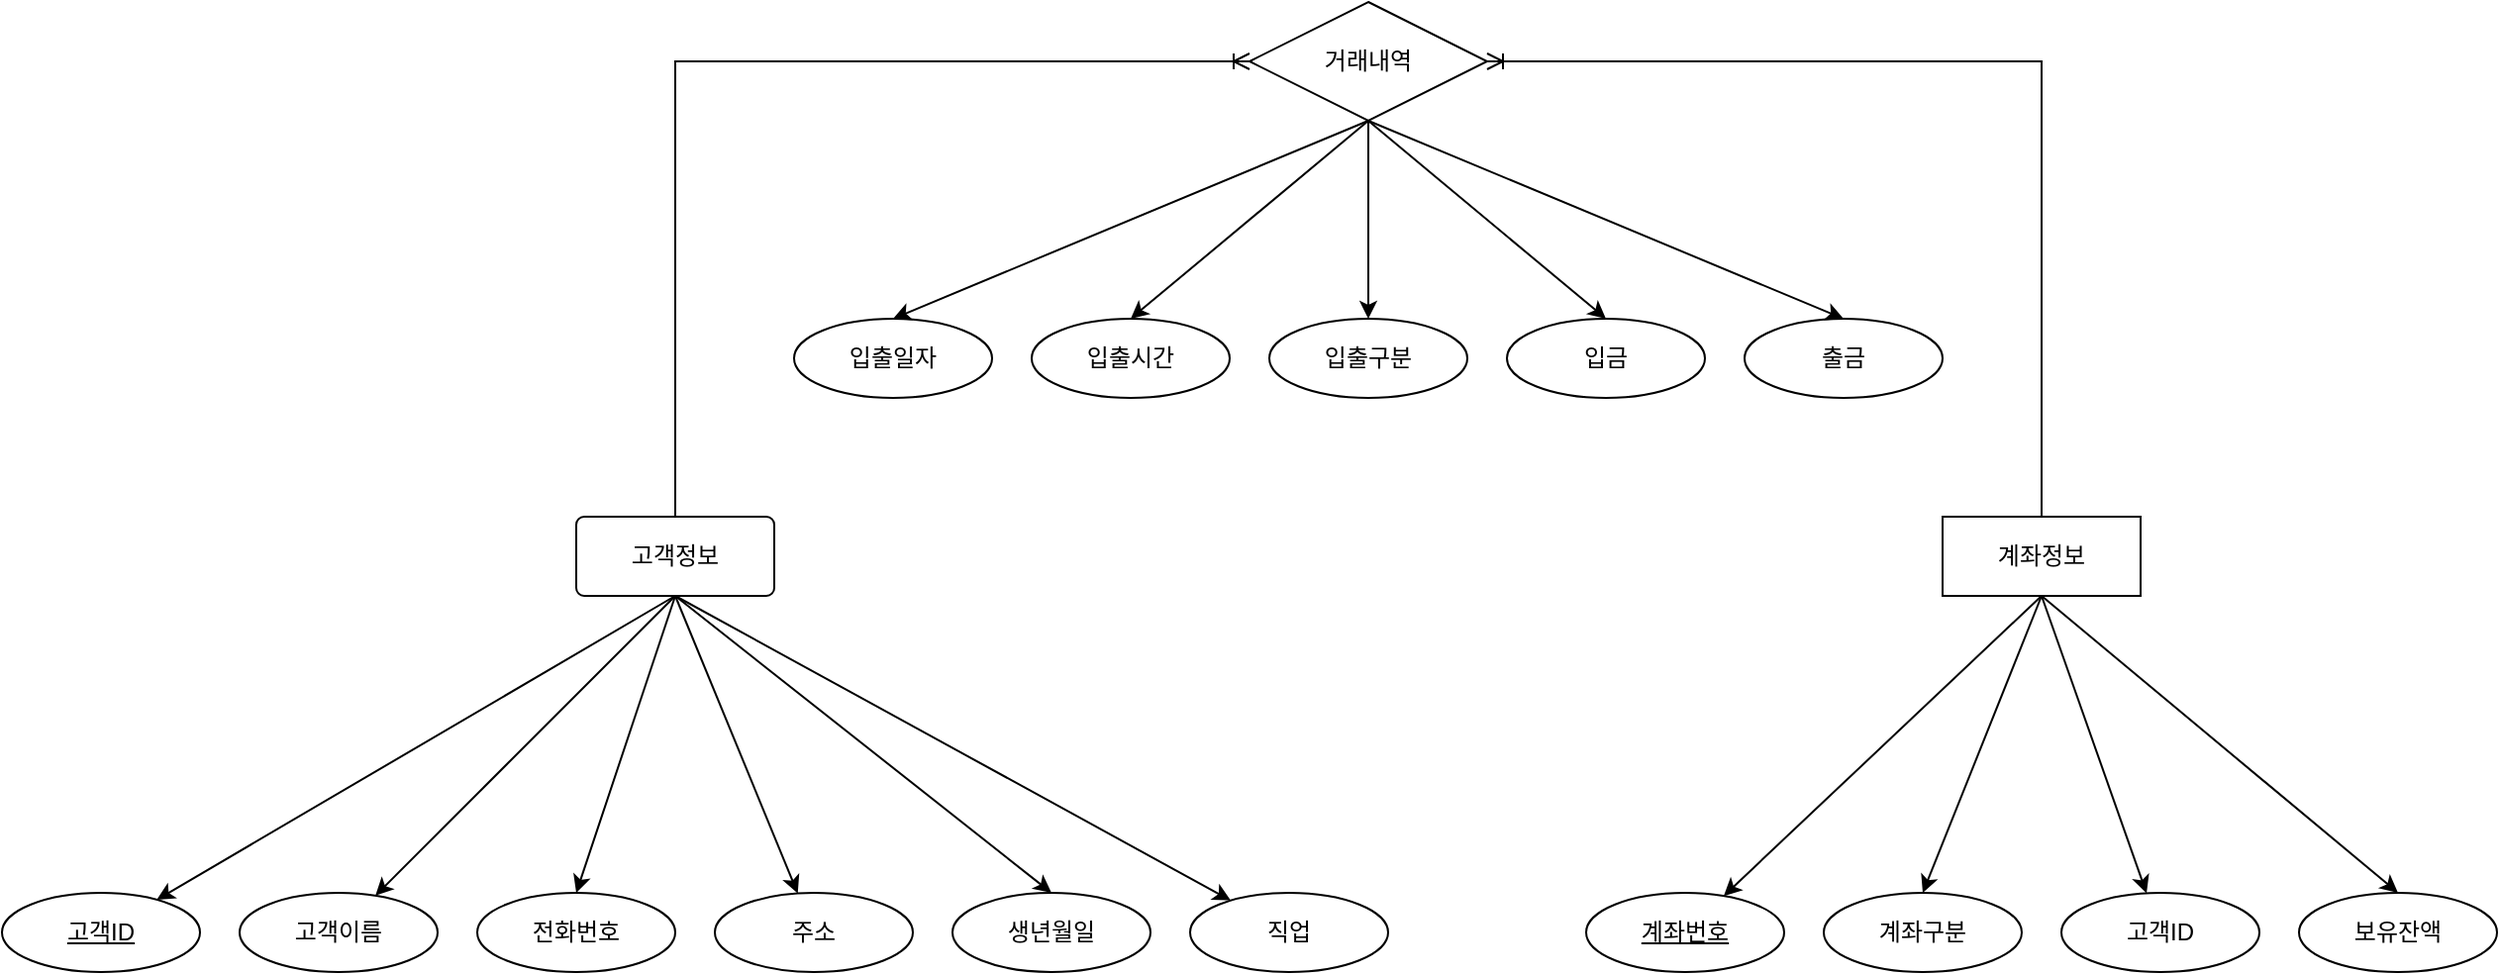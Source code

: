 <mxfile version="21.3.2" type="device">
  <diagram name="페이지-1" id="UAlUWDsdQNrrPxSb59X1">
    <mxGraphModel dx="1593" dy="876" grid="1" gridSize="10" guides="1" tooltips="1" connect="1" arrows="1" fold="1" page="1" pageScale="1" pageWidth="4681" pageHeight="3300" math="0" shadow="0">
      <root>
        <mxCell id="0" />
        <mxCell id="1" parent="0" />
        <mxCell id="Ay2Pvln9d-7V-2BlDFdL-9" style="rounded=0;orthogonalLoop=1;jettySize=auto;html=1;exitX=0.5;exitY=1;exitDx=0;exitDy=0;" parent="1" source="Ay2Pvln9d-7V-2BlDFdL-1" target="Ay2Pvln9d-7V-2BlDFdL-2" edge="1">
          <mxGeometry relative="1" as="geometry" />
        </mxCell>
        <mxCell id="Ay2Pvln9d-7V-2BlDFdL-10" style="rounded=0;orthogonalLoop=1;jettySize=auto;html=1;exitX=0.5;exitY=1;exitDx=0;exitDy=0;" parent="1" source="Ay2Pvln9d-7V-2BlDFdL-1" target="Ay2Pvln9d-7V-2BlDFdL-3" edge="1">
          <mxGeometry relative="1" as="geometry" />
        </mxCell>
        <mxCell id="Ay2Pvln9d-7V-2BlDFdL-11" style="rounded=0;orthogonalLoop=1;jettySize=auto;html=1;entryX=0.5;entryY=0;entryDx=0;entryDy=0;exitX=0.5;exitY=1;exitDx=0;exitDy=0;" parent="1" source="Ay2Pvln9d-7V-2BlDFdL-1" target="Ay2Pvln9d-7V-2BlDFdL-4" edge="1">
          <mxGeometry relative="1" as="geometry" />
        </mxCell>
        <mxCell id="Ay2Pvln9d-7V-2BlDFdL-12" style="rounded=0;orthogonalLoop=1;jettySize=auto;html=1;exitX=0.5;exitY=1;exitDx=0;exitDy=0;" parent="1" source="Ay2Pvln9d-7V-2BlDFdL-1" target="Ay2Pvln9d-7V-2BlDFdL-5" edge="1">
          <mxGeometry relative="1" as="geometry" />
        </mxCell>
        <mxCell id="Ay2Pvln9d-7V-2BlDFdL-13" style="rounded=0;orthogonalLoop=1;jettySize=auto;html=1;entryX=0.5;entryY=0;entryDx=0;entryDy=0;exitX=0.5;exitY=1;exitDx=0;exitDy=0;" parent="1" source="Ay2Pvln9d-7V-2BlDFdL-1" target="Ay2Pvln9d-7V-2BlDFdL-6" edge="1">
          <mxGeometry relative="1" as="geometry" />
        </mxCell>
        <mxCell id="Ay2Pvln9d-7V-2BlDFdL-14" style="rounded=0;orthogonalLoop=1;jettySize=auto;html=1;exitX=0.5;exitY=1;exitDx=0;exitDy=0;" parent="1" source="Ay2Pvln9d-7V-2BlDFdL-1" target="Ay2Pvln9d-7V-2BlDFdL-7" edge="1">
          <mxGeometry relative="1" as="geometry" />
        </mxCell>
        <mxCell id="Ay2Pvln9d-7V-2BlDFdL-1" value="고객정보" style="rounded=1;arcSize=10;whiteSpace=wrap;html=1;align=center;" parent="1" vertex="1">
          <mxGeometry x="770" y="360" width="100" height="40" as="geometry" />
        </mxCell>
        <mxCell id="Ay2Pvln9d-7V-2BlDFdL-2" value="고객ID" style="ellipse;whiteSpace=wrap;html=1;align=center;fontStyle=4;" parent="1" vertex="1">
          <mxGeometry x="480" y="550" width="100" height="40" as="geometry" />
        </mxCell>
        <mxCell id="Ay2Pvln9d-7V-2BlDFdL-3" value="고객이름" style="ellipse;whiteSpace=wrap;html=1;align=center;" parent="1" vertex="1">
          <mxGeometry x="600" y="550" width="100" height="40" as="geometry" />
        </mxCell>
        <mxCell id="Ay2Pvln9d-7V-2BlDFdL-4" value="전화번호" style="ellipse;whiteSpace=wrap;html=1;align=center;" parent="1" vertex="1">
          <mxGeometry x="720" y="550" width="100" height="40" as="geometry" />
        </mxCell>
        <mxCell id="Ay2Pvln9d-7V-2BlDFdL-5" value="주소" style="ellipse;whiteSpace=wrap;html=1;align=center;" parent="1" vertex="1">
          <mxGeometry x="840" y="550" width="100" height="40" as="geometry" />
        </mxCell>
        <mxCell id="Ay2Pvln9d-7V-2BlDFdL-6" value="생년월일" style="ellipse;whiteSpace=wrap;html=1;align=center;" parent="1" vertex="1">
          <mxGeometry x="960" y="550" width="100" height="40" as="geometry" />
        </mxCell>
        <mxCell id="Ay2Pvln9d-7V-2BlDFdL-7" value="직업" style="ellipse;whiteSpace=wrap;html=1;align=center;" parent="1" vertex="1">
          <mxGeometry x="1080" y="550" width="100" height="40" as="geometry" />
        </mxCell>
        <mxCell id="Ay2Pvln9d-7V-2BlDFdL-23" style="rounded=0;orthogonalLoop=1;jettySize=auto;html=1;exitX=0.5;exitY=1;exitDx=0;exitDy=0;" parent="1" source="IWoaxkVDvJjHdrRULexr-3" target="Ay2Pvln9d-7V-2BlDFdL-17" edge="1">
          <mxGeometry relative="1" as="geometry">
            <mxPoint x="850" y="50" as="sourcePoint" />
          </mxGeometry>
        </mxCell>
        <mxCell id="Ay2Pvln9d-7V-2BlDFdL-17" value="계좌번호" style="ellipse;whiteSpace=wrap;html=1;align=center;fontStyle=4;" parent="1" vertex="1">
          <mxGeometry x="1280" y="550" width="100" height="40" as="geometry" />
        </mxCell>
        <mxCell id="Ay2Pvln9d-7V-2BlDFdL-18" value="입출일자" style="ellipse;whiteSpace=wrap;html=1;align=center;" parent="1" vertex="1">
          <mxGeometry x="880" y="260" width="100" height="40" as="geometry" />
        </mxCell>
        <mxCell id="Ay2Pvln9d-7V-2BlDFdL-19" value="입출시간" style="ellipse;whiteSpace=wrap;html=1;align=center;" parent="1" vertex="1">
          <mxGeometry x="1000" y="260" width="100" height="40" as="geometry" />
        </mxCell>
        <mxCell id="Ay2Pvln9d-7V-2BlDFdL-20" value="입출구분" style="ellipse;whiteSpace=wrap;html=1;align=center;" parent="1" vertex="1">
          <mxGeometry x="1120" y="260" width="100" height="40" as="geometry" />
        </mxCell>
        <mxCell id="Ay2Pvln9d-7V-2BlDFdL-21" value="입금" style="ellipse;whiteSpace=wrap;html=1;align=center;" parent="1" vertex="1">
          <mxGeometry x="1240" y="260" width="100" height="40" as="geometry" />
        </mxCell>
        <mxCell id="Ay2Pvln9d-7V-2BlDFdL-22" value="출금" style="ellipse;whiteSpace=wrap;html=1;align=center;" parent="1" vertex="1">
          <mxGeometry x="1360" y="260" width="100" height="40" as="geometry" />
        </mxCell>
        <mxCell id="Ay2Pvln9d-7V-2BlDFdL-27" style="rounded=0;orthogonalLoop=1;jettySize=auto;html=1;entryX=0.5;entryY=0;entryDx=0;entryDy=0;exitX=0.5;exitY=1;exitDx=0;exitDy=0;" parent="1" source="IWoaxkVDvJjHdrRULexr-2" target="Ay2Pvln9d-7V-2BlDFdL-22" edge="1">
          <mxGeometry relative="1" as="geometry">
            <mxPoint x="1190" y="240" as="sourcePoint" />
            <mxPoint x="946" y="433" as="targetPoint" />
          </mxGeometry>
        </mxCell>
        <mxCell id="Ay2Pvln9d-7V-2BlDFdL-28" style="rounded=0;orthogonalLoop=1;jettySize=auto;html=1;entryX=0.5;entryY=0;entryDx=0;entryDy=0;exitX=0.5;exitY=1;exitDx=0;exitDy=0;" parent="1" source="IWoaxkVDvJjHdrRULexr-2" target="Ay2Pvln9d-7V-2BlDFdL-21" edge="1">
          <mxGeometry relative="1" as="geometry">
            <mxPoint x="1190" y="240" as="sourcePoint" />
            <mxPoint x="956" y="443" as="targetPoint" />
          </mxGeometry>
        </mxCell>
        <mxCell id="Ay2Pvln9d-7V-2BlDFdL-29" style="rounded=0;orthogonalLoop=1;jettySize=auto;html=1;entryX=0.5;entryY=0;entryDx=0;entryDy=0;exitX=0.5;exitY=1;exitDx=0;exitDy=0;" parent="1" source="IWoaxkVDvJjHdrRULexr-2" target="Ay2Pvln9d-7V-2BlDFdL-20" edge="1">
          <mxGeometry relative="1" as="geometry">
            <mxPoint x="1190" y="240" as="sourcePoint" />
            <mxPoint x="966" y="453" as="targetPoint" />
          </mxGeometry>
        </mxCell>
        <mxCell id="Ay2Pvln9d-7V-2BlDFdL-30" style="rounded=0;orthogonalLoop=1;jettySize=auto;html=1;entryX=0.5;entryY=0;entryDx=0;entryDy=0;exitX=0.5;exitY=1;exitDx=0;exitDy=0;" parent="1" source="IWoaxkVDvJjHdrRULexr-2" target="Ay2Pvln9d-7V-2BlDFdL-19" edge="1">
          <mxGeometry relative="1" as="geometry">
            <mxPoint x="1190" y="240" as="sourcePoint" />
            <mxPoint x="976" y="463" as="targetPoint" />
          </mxGeometry>
        </mxCell>
        <mxCell id="Ay2Pvln9d-7V-2BlDFdL-31" style="rounded=0;orthogonalLoop=1;jettySize=auto;html=1;exitX=0.5;exitY=1;exitDx=0;exitDy=0;entryX=0.5;entryY=0;entryDx=0;entryDy=0;" parent="1" source="IWoaxkVDvJjHdrRULexr-2" target="Ay2Pvln9d-7V-2BlDFdL-18" edge="1">
          <mxGeometry relative="1" as="geometry">
            <mxPoint x="1190" y="240" as="sourcePoint" />
            <mxPoint x="986" y="473" as="targetPoint" />
          </mxGeometry>
        </mxCell>
        <mxCell id="IWoaxkVDvJjHdrRULexr-2" value="거래내역" style="shape=rhombus;perimeter=rhombusPerimeter;whiteSpace=wrap;html=1;align=center;" vertex="1" parent="1">
          <mxGeometry x="1110" y="100" width="120" height="60" as="geometry" />
        </mxCell>
        <mxCell id="IWoaxkVDvJjHdrRULexr-3" value="계좌정보" style="whiteSpace=wrap;html=1;align=center;" vertex="1" parent="1">
          <mxGeometry x="1460" y="360" width="100" height="40" as="geometry" />
        </mxCell>
        <mxCell id="IWoaxkVDvJjHdrRULexr-4" value="" style="edgeStyle=orthogonalEdgeStyle;fontSize=12;html=1;endArrow=ERoneToMany;rounded=0;exitX=0.5;exitY=0;exitDx=0;exitDy=0;entryX=0;entryY=0.5;entryDx=0;entryDy=0;" edge="1" parent="1" source="Ay2Pvln9d-7V-2BlDFdL-1" target="IWoaxkVDvJjHdrRULexr-2">
          <mxGeometry width="100" height="100" relative="1" as="geometry">
            <mxPoint x="770" y="540" as="sourcePoint" />
            <mxPoint x="870" y="440" as="targetPoint" />
          </mxGeometry>
        </mxCell>
        <mxCell id="IWoaxkVDvJjHdrRULexr-5" value="" style="fontSize=12;html=1;endArrow=ERoneToMany;rounded=0;exitX=0.5;exitY=0;exitDx=0;exitDy=0;entryX=1;entryY=0.5;entryDx=0;entryDy=0;edgeStyle=orthogonalEdgeStyle;" edge="1" parent="1" source="IWoaxkVDvJjHdrRULexr-3" target="IWoaxkVDvJjHdrRULexr-2">
          <mxGeometry width="100" height="100" relative="1" as="geometry">
            <mxPoint x="1440" y="500" as="sourcePoint" />
            <mxPoint x="1540" y="400" as="targetPoint" />
          </mxGeometry>
        </mxCell>
        <mxCell id="IWoaxkVDvJjHdrRULexr-6" value="계좌구분" style="ellipse;whiteSpace=wrap;html=1;align=center;" vertex="1" parent="1">
          <mxGeometry x="1400" y="550" width="100" height="40" as="geometry" />
        </mxCell>
        <mxCell id="IWoaxkVDvJjHdrRULexr-7" value="고객ID" style="ellipse;whiteSpace=wrap;html=1;align=center;" vertex="1" parent="1">
          <mxGeometry x="1520" y="550" width="100" height="40" as="geometry" />
        </mxCell>
        <mxCell id="IWoaxkVDvJjHdrRULexr-8" value="보유잔액" style="ellipse;whiteSpace=wrap;html=1;align=center;" vertex="1" parent="1">
          <mxGeometry x="1640" y="550" width="100" height="40" as="geometry" />
        </mxCell>
        <mxCell id="IWoaxkVDvJjHdrRULexr-9" style="rounded=0;orthogonalLoop=1;jettySize=auto;html=1;exitX=0.5;exitY=1;exitDx=0;exitDy=0;entryX=0.5;entryY=0;entryDx=0;entryDy=0;" edge="1" parent="1" source="IWoaxkVDvJjHdrRULexr-3" target="IWoaxkVDvJjHdrRULexr-6">
          <mxGeometry relative="1" as="geometry">
            <mxPoint x="1470" y="410" as="sourcePoint" />
            <mxPoint x="1264" y="562" as="targetPoint" />
          </mxGeometry>
        </mxCell>
        <mxCell id="IWoaxkVDvJjHdrRULexr-10" style="rounded=0;orthogonalLoop=1;jettySize=auto;html=1;exitX=0.5;exitY=1;exitDx=0;exitDy=0;" edge="1" parent="1" source="IWoaxkVDvJjHdrRULexr-3" target="IWoaxkVDvJjHdrRULexr-7">
          <mxGeometry relative="1" as="geometry">
            <mxPoint x="1480" y="420" as="sourcePoint" />
            <mxPoint x="1274" y="572" as="targetPoint" />
          </mxGeometry>
        </mxCell>
        <mxCell id="IWoaxkVDvJjHdrRULexr-11" style="rounded=0;orthogonalLoop=1;jettySize=auto;html=1;exitX=0.5;exitY=1;exitDx=0;exitDy=0;entryX=0.5;entryY=0;entryDx=0;entryDy=0;" edge="1" parent="1" source="IWoaxkVDvJjHdrRULexr-3" target="IWoaxkVDvJjHdrRULexr-8">
          <mxGeometry relative="1" as="geometry">
            <mxPoint x="1490" y="430" as="sourcePoint" />
            <mxPoint x="1284" y="582" as="targetPoint" />
          </mxGeometry>
        </mxCell>
      </root>
    </mxGraphModel>
  </diagram>
</mxfile>
